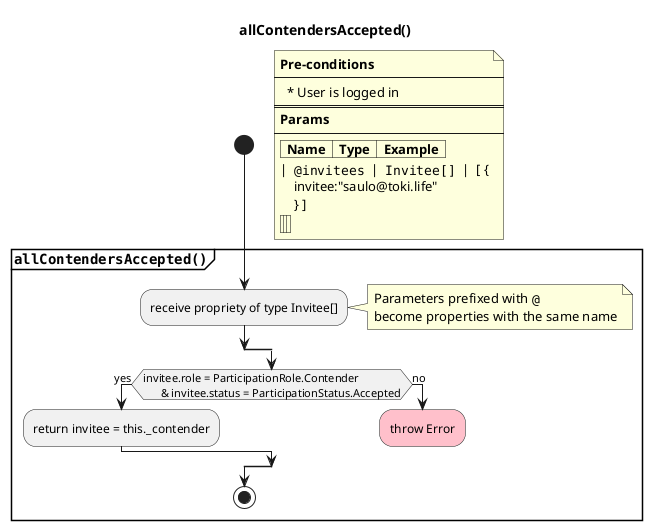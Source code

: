 @startuml allJudgesAccepted
  skinparam zoom 1.5

  title allContendersAccepted()

  ' Creole syntax: https://plantuml.com/creole

  start

  floating note right
    **Pre-conditions**
    ----
      * User is logged in 
    ====
    **Params**
    ----
    |=  Name  |=  Type  |=  Example  |
    |  ""@invitees""  |  ""Invitee[]""  |  [ {
        invitee:"saulo@toki.life"
        } ]                
    | | | |
  end note

partition """**allContendersAccepted()**""" {

  :receive propriety of type Invitee[];

  note right
    Parameters prefixed with ""@""
    become properties with the same name
  end note

    split
      if (invitee.role = ParticipationRole.Contender 
      & invitee.status = ParticipationStatus.Accepted) then (yes)
        :return invitee = this._contender;
      else (no) 
        #pink:throw Error;
        kill
        
      endif
    end split
label finish
stop
}

@enduml